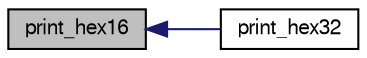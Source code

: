 digraph "print_hex16"
{
  edge [fontname="FreeSans",fontsize="10",labelfontname="FreeSans",labelfontsize="10"];
  node [fontname="FreeSans",fontsize="10",shape=record];
  rankdir="LR";
  Node1 [label="print_hex16",height=0.2,width=0.4,color="black", fillcolor="grey75", style="filled", fontcolor="black"];
  Node1 -> Node2 [dir="back",color="midnightblue",fontsize="10",style="solid",fontname="FreeSans"];
  Node2 [label="print_hex32",height=0.2,width=0.4,color="black", fillcolor="white", style="filled",URL="$uart__print_8h.html#a2ed064767a1d6d97a2f159cc86fcb4d8"];
}

